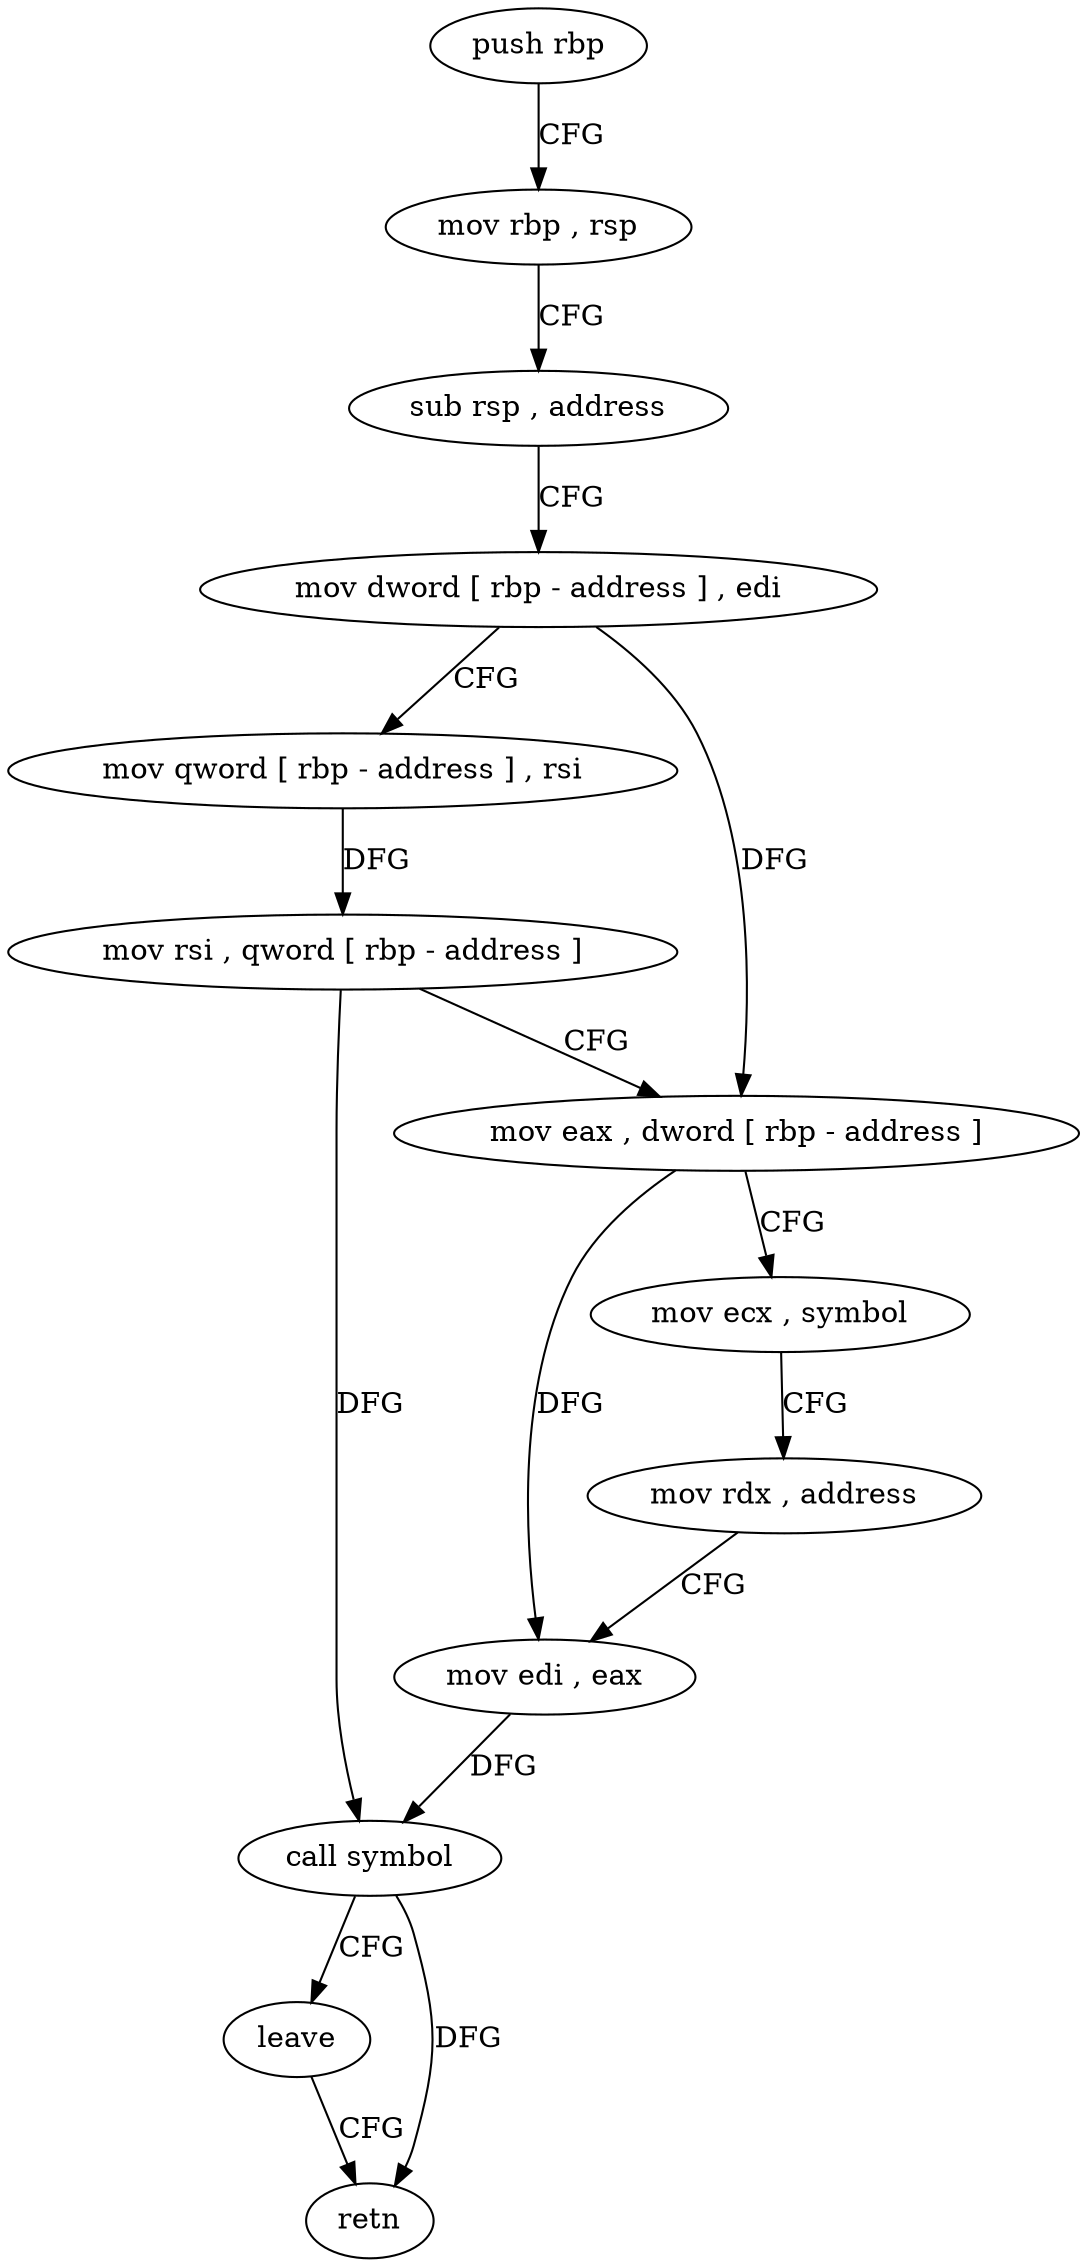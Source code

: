 digraph "func" {
"4363816" [label = "push rbp" ]
"4363817" [label = "mov rbp , rsp" ]
"4363820" [label = "sub rsp , address" ]
"4363824" [label = "mov dword [ rbp - address ] , edi" ]
"4363827" [label = "mov qword [ rbp - address ] , rsi" ]
"4363831" [label = "mov rsi , qword [ rbp - address ]" ]
"4363835" [label = "mov eax , dword [ rbp - address ]" ]
"4363838" [label = "mov ecx , symbol" ]
"4363843" [label = "mov rdx , address" ]
"4363850" [label = "mov edi , eax" ]
"4363852" [label = "call symbol" ]
"4363857" [label = "leave" ]
"4363858" [label = "retn" ]
"4363816" -> "4363817" [ label = "CFG" ]
"4363817" -> "4363820" [ label = "CFG" ]
"4363820" -> "4363824" [ label = "CFG" ]
"4363824" -> "4363827" [ label = "CFG" ]
"4363824" -> "4363835" [ label = "DFG" ]
"4363827" -> "4363831" [ label = "DFG" ]
"4363831" -> "4363835" [ label = "CFG" ]
"4363831" -> "4363852" [ label = "DFG" ]
"4363835" -> "4363838" [ label = "CFG" ]
"4363835" -> "4363850" [ label = "DFG" ]
"4363838" -> "4363843" [ label = "CFG" ]
"4363843" -> "4363850" [ label = "CFG" ]
"4363850" -> "4363852" [ label = "DFG" ]
"4363852" -> "4363857" [ label = "CFG" ]
"4363852" -> "4363858" [ label = "DFG" ]
"4363857" -> "4363858" [ label = "CFG" ]
}
